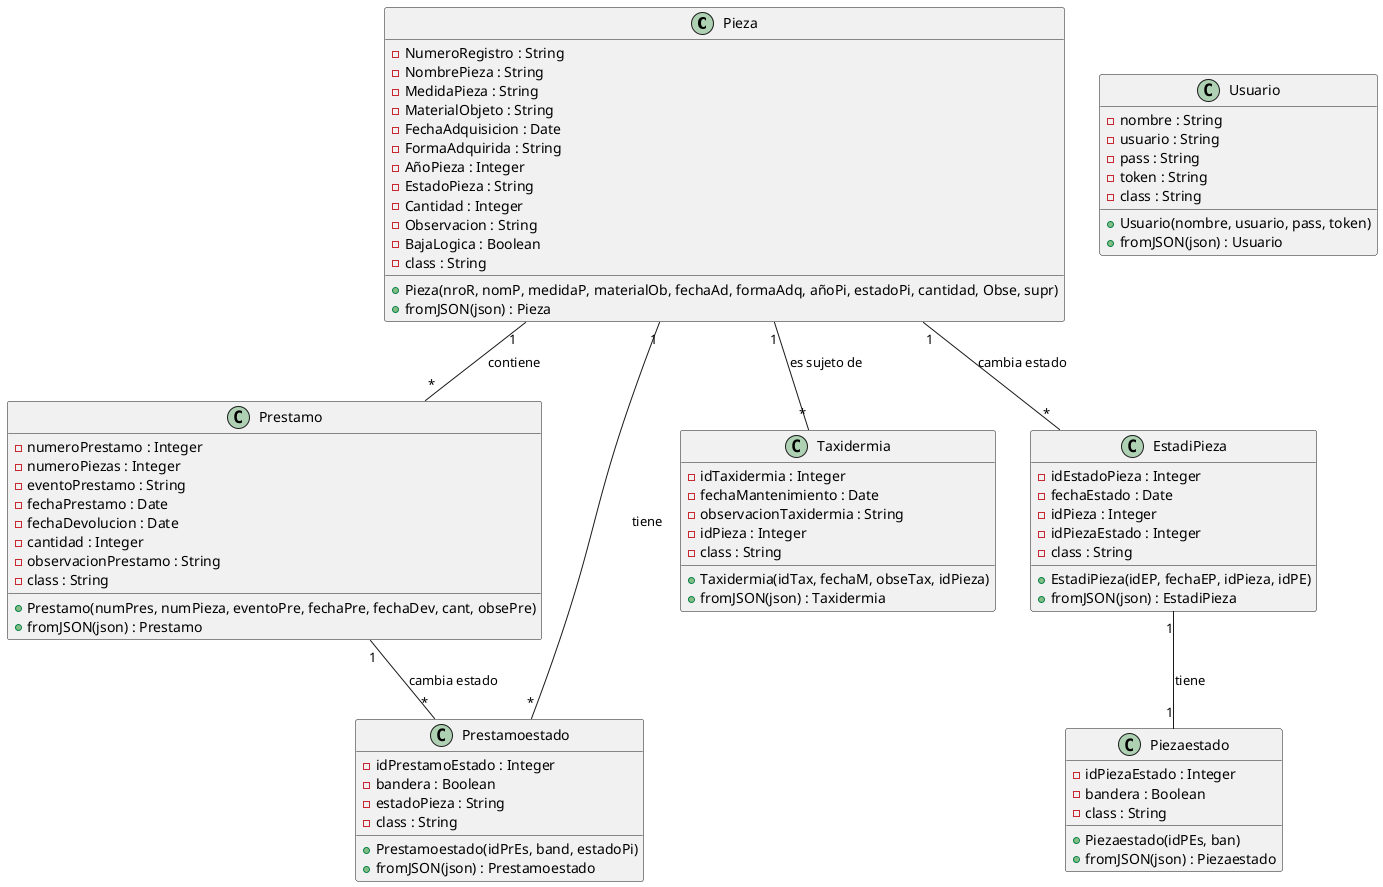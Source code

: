 @startuml diagramaDeClases

class Pieza {
    -NumeroRegistro : String
    -NombrePieza : String
    -MedidaPieza : String
    -MaterialObjeto : String
    -FechaAdquisicion : Date
    -FormaAdquirida : String
    -AñoPieza : Integer
    -EstadoPieza : String
    -Cantidad : Integer
    -Observacion : String
    -BajaLogica : Boolean
    -class : String
    +Pieza(nroR, nomP, medidaP, materialOb, fechaAd, formaAdq, añoPi, estadoPi, cantidad, Obse, supr)
    +fromJSON(json) : Pieza
}

class Prestamo {
    -numeroPrestamo : Integer
    -numeroPiezas : Integer
    -eventoPrestamo : String
    -fechaPrestamo : Date
    -fechaDevolucion : Date
    -cantidad : Integer
    -observacionPrestamo : String
    -class : String
    +Prestamo(numPres, numPieza, eventoPre, fechaPre, fechaDev, cant, obsePre)
    +fromJSON(json) : Prestamo
}

class Prestamoestado {
    -idPrestamoEstado : Integer
    -bandera : Boolean
    -estadoPieza : String
    -class : String
    +Prestamoestado(idPrEs, band, estadoPi)
    +fromJSON(json) : Prestamoestado
}

class Taxidermia {
    -idTaxidermia : Integer
    -fechaMantenimiento : Date
    -observacionTaxidermia : String
    -idPieza : Integer
    -class : String
    +Taxidermia(idTax, fechaM, obseTax, idPieza)
    +fromJSON(json) : Taxidermia
}

class Piezaestado {
    -idPiezaEstado : Integer
    -bandera : Boolean
    -class : String
    +Piezaestado(idPEs, ban)
    +fromJSON(json) : Piezaestado
}

class EstadiPieza {
    -idEstadoPieza : Integer
    -fechaEstado : Date
    -idPieza : Integer
    -idPiezaEstado : Integer
    -class : String
    +EstadiPieza(idEP, fechaEP, idPieza, idPE)
    +fromJSON(json) : EstadiPieza
}

class Usuario {
    -nombre : String
    -usuario : String
    -pass : String
    -token : String
    -class : String
    +Usuario(nombre, usuario, pass, token)
    +fromJSON(json) : Usuario
}

Pieza "1" -- "*" Prestamo : "contiene"
Pieza "1" -- "*" Prestamoestado : "tiene"
Pieza "1" -- "*" Taxidermia : "es sujeto de"
Pieza "1" -- "*" EstadiPieza : "cambia estado"
EstadiPieza "1" -- "1" Piezaestado : "tiene"
Prestamo "1" -- "*" Prestamoestado : "cambia estado"

@enduml